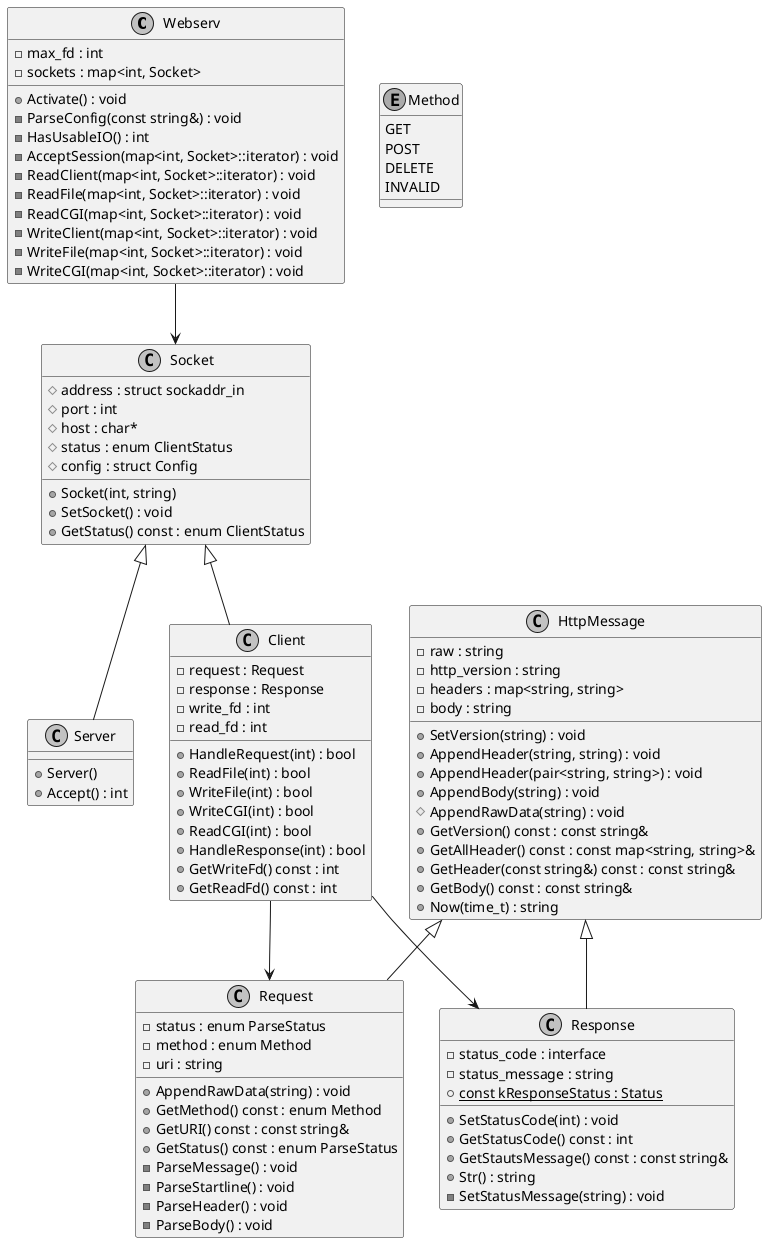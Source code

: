 @startuml webserv

skinparam monochrome true
skinparam shadowing false

class Webserv {
  - max_fd : int
  - sockets : map<int, Socket>
  + Activate() : void
  - ParseConfig(const string&) : void
  - HasUsableIO() : int
  - AcceptSession(map<int, Socket>::iterator) : void
  - ReadClient(map<int, Socket>::iterator) : void
  - ReadFile(map<int, Socket>::iterator) : void
  - ReadCGI(map<int, Socket>::iterator) : void
  - WriteClient(map<int, Socket>::iterator) : void
  - WriteFile(map<int, Socket>::iterator) : void
  - WriteCGI(map<int, Socket>::iterator) : void
}

class Socket {
  # address : struct sockaddr_in
  # port : int
  # host : char*
  # status : enum ClientStatus
  # config : struct Config
  + Socket(int, string)
  + SetSocket() : void
  + GetStatus() const : enum ClientStatus
}

class Server {
  + Server()
  + Accept() : int
}

class Client {
  - request : Request
  - response : Response
  - write_fd : int
  - read_fd : int
  + HandleRequest(int) : bool
  + ReadFile(int) : bool
  + WriteFile(int) : bool
  + WriteCGI(int) : bool
  + ReadCGI(int) : bool
  + HandleResponse(int) : bool
  + GetWriteFd() const : int
  + GetReadFd() const : int
}

class Request {
  - status : enum ParseStatus
  - method : enum Method
  - uri : string
  + AppendRawData(string) : void
  + GetMethod() const : enum Method
  + GetURI() const : const string&
  + GetStatus() const : enum ParseStatus
  - ParseMessage() : void
  - ParseStartline() : void
  - ParseHeader() : void
  - ParseBody() : void
}

class Response {
  - status_code : interface
  - status_message : string
  + {static} const kResponseStatus : Status
  + SetStatusCode(int) : void
  + GetStatusCode() const : int
  + GetStautsMessage() const : const string&
  + Str() : string
  - SetStatusMessage(string) : void
}

class HttpMessage {
  - raw : string
  - http_version : string
  - headers : map<string, string>
  - body : string
  + SetVersion(string) : void
  + AppendHeader(string, string) : void
  + AppendHeader(pair<string, string>) : void
  + AppendBody(string) : void
  # AppendRawData(string) : void
  + GetVersion() const : const string&
  + GetAllHeader() const : const map<string, string>&
  + GetHeader(const string&) const : const string&
  + GetBody() const : const string&
  + Now(time_t) : string
}

enum Method {
  GET
  POST
  DELETE
  INVALID
}

Webserv --> Socket
Socket <|-- Client
Socket <|-- Server
Client --> Request
Client --> Response
HttpMessage <|-- Request
HttpMessage <|-- Response

@enduml